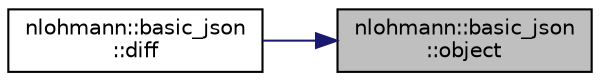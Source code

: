 digraph "nlohmann::basic_json::object"
{
 // LATEX_PDF_SIZE
  edge [fontname="Helvetica",fontsize="10",labelfontname="Helvetica",labelfontsize="10"];
  node [fontname="Helvetica",fontsize="10",shape=record];
  rankdir="RL";
  Node320 [label="nlohmann::basic_json\l::object",height=0.2,width=0.4,color="black", fillcolor="grey75", style="filled", fontcolor="black",tooltip="explicitly create an object from an initializer list"];
  Node320 -> Node321 [dir="back",color="midnightblue",fontsize="10",style="solid"];
  Node321 [label="nlohmann::basic_json\l::diff",height=0.2,width=0.4,color="black", fillcolor="white", style="filled",URL="$classnlohmann_1_1basic__json.html#a543bd5f7490de54c875b2c0912dc9a49",tooltip="creates a diff as a JSON patch"];
}
